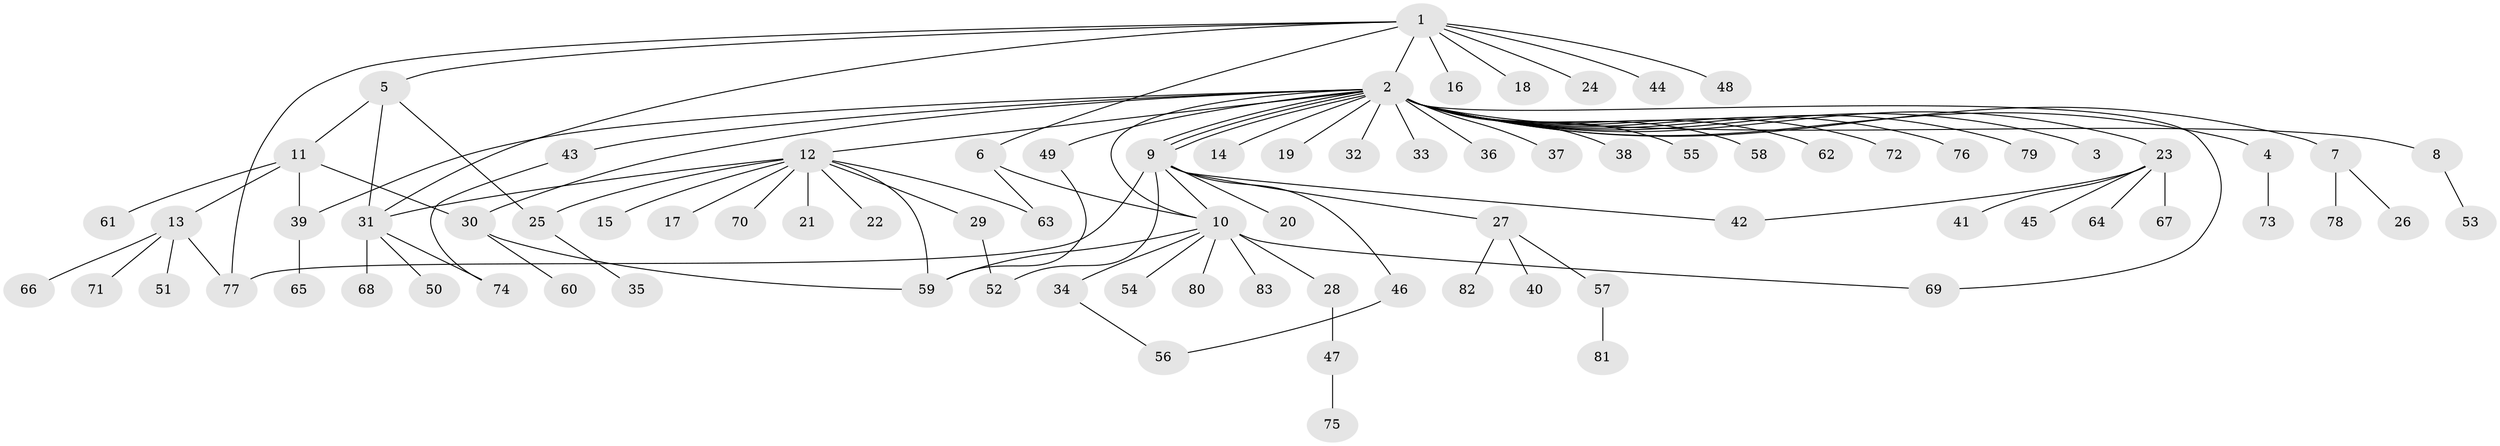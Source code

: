 // Generated by graph-tools (version 1.1) at 2025/49/03/09/25 03:49:49]
// undirected, 83 vertices, 102 edges
graph export_dot {
graph [start="1"]
  node [color=gray90,style=filled];
  1;
  2;
  3;
  4;
  5;
  6;
  7;
  8;
  9;
  10;
  11;
  12;
  13;
  14;
  15;
  16;
  17;
  18;
  19;
  20;
  21;
  22;
  23;
  24;
  25;
  26;
  27;
  28;
  29;
  30;
  31;
  32;
  33;
  34;
  35;
  36;
  37;
  38;
  39;
  40;
  41;
  42;
  43;
  44;
  45;
  46;
  47;
  48;
  49;
  50;
  51;
  52;
  53;
  54;
  55;
  56;
  57;
  58;
  59;
  60;
  61;
  62;
  63;
  64;
  65;
  66;
  67;
  68;
  69;
  70;
  71;
  72;
  73;
  74;
  75;
  76;
  77;
  78;
  79;
  80;
  81;
  82;
  83;
  1 -- 2;
  1 -- 5;
  1 -- 6;
  1 -- 16;
  1 -- 18;
  1 -- 24;
  1 -- 31;
  1 -- 44;
  1 -- 48;
  1 -- 77;
  2 -- 3;
  2 -- 4;
  2 -- 7;
  2 -- 8;
  2 -- 9;
  2 -- 9;
  2 -- 9;
  2 -- 10;
  2 -- 12;
  2 -- 14;
  2 -- 19;
  2 -- 23;
  2 -- 30;
  2 -- 32;
  2 -- 33;
  2 -- 36;
  2 -- 37;
  2 -- 38;
  2 -- 39;
  2 -- 43;
  2 -- 49;
  2 -- 55;
  2 -- 58;
  2 -- 62;
  2 -- 69;
  2 -- 72;
  2 -- 76;
  2 -- 79;
  4 -- 73;
  5 -- 11;
  5 -- 25;
  5 -- 31;
  6 -- 10;
  6 -- 63;
  7 -- 26;
  7 -- 78;
  8 -- 53;
  9 -- 10;
  9 -- 20;
  9 -- 27;
  9 -- 42;
  9 -- 46;
  9 -- 52;
  9 -- 77;
  10 -- 28;
  10 -- 34;
  10 -- 54;
  10 -- 59;
  10 -- 69;
  10 -- 80;
  10 -- 83;
  11 -- 13;
  11 -- 30;
  11 -- 39;
  11 -- 61;
  12 -- 15;
  12 -- 17;
  12 -- 21;
  12 -- 22;
  12 -- 25;
  12 -- 29;
  12 -- 31;
  12 -- 59;
  12 -- 63;
  12 -- 70;
  13 -- 51;
  13 -- 66;
  13 -- 71;
  13 -- 77;
  23 -- 41;
  23 -- 42;
  23 -- 45;
  23 -- 64;
  23 -- 67;
  25 -- 35;
  27 -- 40;
  27 -- 57;
  27 -- 82;
  28 -- 47;
  29 -- 52;
  30 -- 59;
  30 -- 60;
  31 -- 50;
  31 -- 68;
  31 -- 74;
  34 -- 56;
  39 -- 65;
  43 -- 74;
  46 -- 56;
  47 -- 75;
  49 -- 59;
  57 -- 81;
}
